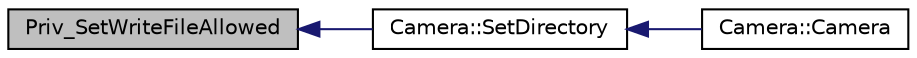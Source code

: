 digraph G
{
  edge [fontname="Helvetica",fontsize="10",labelfontname="Helvetica",labelfontsize="10"];
  node [fontname="Helvetica",fontsize="10",shape=record];
  rankdir="LR";
  Node1 [label="Priv_SetWriteFileAllowed",height=0.2,width=0.4,color="black", fillcolor="grey75", style="filled" fontcolor="black"];
  Node1 -> Node2 [dir="back",color="midnightblue",fontsize="10",style="solid",fontname="Helvetica"];
  Node2 [label="Camera::SetDirectory",height=0.2,width=0.4,color="black", fillcolor="white", style="filled",URL="$class_camera.html#ab3948ad85a8c602c9b6bf0fe28d926d1",tooltip="Sets the directory within which to write the camera images."];
  Node2 -> Node3 [dir="back",color="midnightblue",fontsize="10",style="solid",fontname="Helvetica"];
  Node3 [label="Camera::Camera",height=0.2,width=0.4,color="black", fillcolor="white", style="filled",URL="$class_camera.html#a01f94c3543f56ede7af49dc778f19331",tooltip="Creates the camera subsystem."];
}
